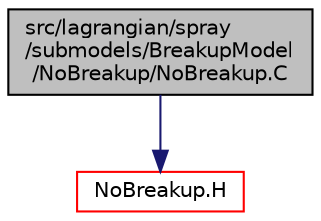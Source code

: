 digraph "src/lagrangian/spray/submodels/BreakupModel/NoBreakup/NoBreakup.C"
{
  bgcolor="transparent";
  edge [fontname="Helvetica",fontsize="10",labelfontname="Helvetica",labelfontsize="10"];
  node [fontname="Helvetica",fontsize="10",shape=record];
  Node0 [label="src/lagrangian/spray\l/submodels/BreakupModel\l/NoBreakup/NoBreakup.C",height=0.2,width=0.4,color="black", fillcolor="grey75", style="filled", fontcolor="black"];
  Node0 -> Node1 [color="midnightblue",fontsize="10",style="solid",fontname="Helvetica"];
  Node1 [label="NoBreakup.H",height=0.2,width=0.4,color="red",URL="$a07433.html"];
}
